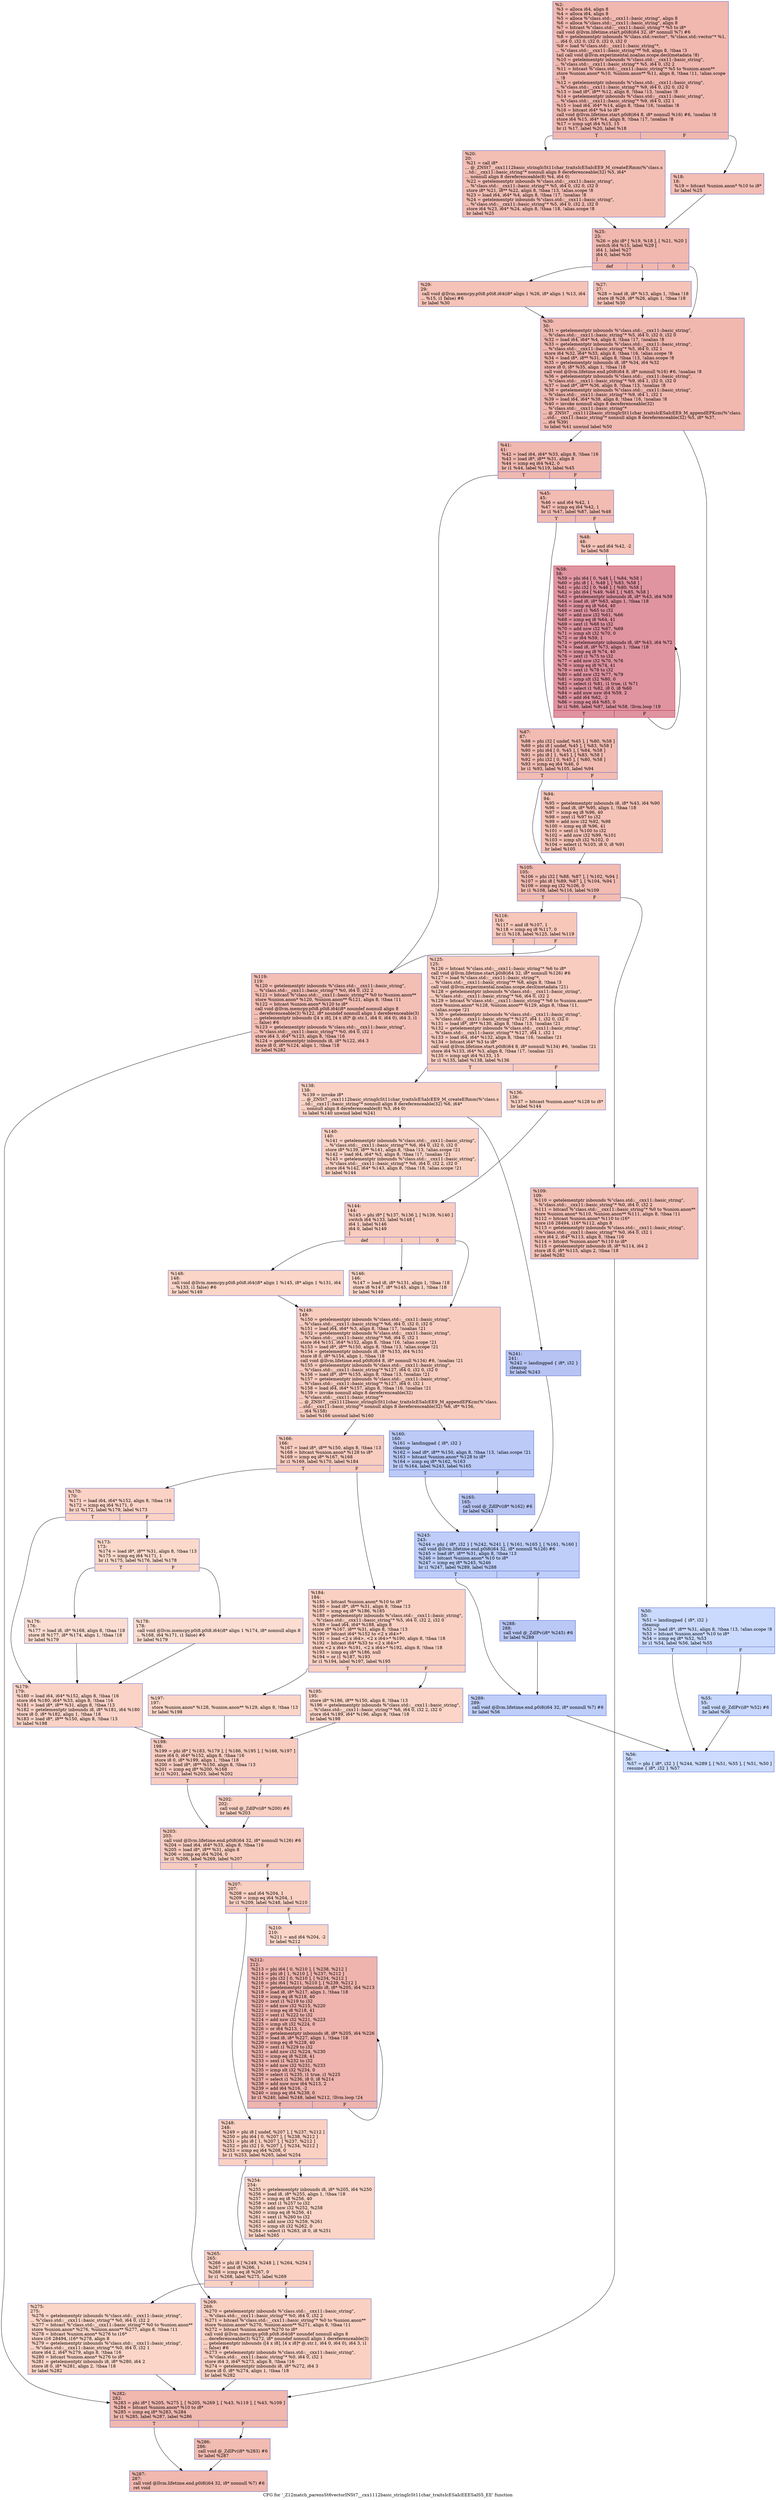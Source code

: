 digraph "CFG for '_Z12match_parensSt6vectorINSt7__cxx1112basic_stringIcSt11char_traitsIcESaIcEEESaIS5_EE' function" {
	label="CFG for '_Z12match_parensSt6vectorINSt7__cxx1112basic_stringIcSt11char_traitsIcESaIcEEESaIS5_EE' function";

	Node0x561e951bf5a0 [shape=record,color="#3d50c3ff", style=filled, fillcolor="#dc5d4a70",label="{%2:\l  %3 = alloca i64, align 8\l  %4 = alloca i64, align 8\l  %5 = alloca %\"class.std::__cxx11::basic_string\", align 8\l  %6 = alloca %\"class.std::__cxx11::basic_string\", align 8\l  %7 = bitcast %\"class.std::__cxx11::basic_string\"* %5 to i8*\l  call void @llvm.lifetime.start.p0i8(i64 32, i8* nonnull %7) #6\l  %8 = getelementptr inbounds %\"class.std::vector\", %\"class.std::vector\"* %1,\l... i64 0, i32 0, i32 0, i32 0, i32 0\l  %9 = load %\"class.std::__cxx11::basic_string\"*,\l... %\"class.std::__cxx11::basic_string\"** %8, align 8, !tbaa !3\l  tail call void @llvm.experimental.noalias.scope.decl(metadata !8)\l  %10 = getelementptr inbounds %\"class.std::__cxx11::basic_string\",\l... %\"class.std::__cxx11::basic_string\"* %5, i64 0, i32 2\l  %11 = bitcast %\"class.std::__cxx11::basic_string\"* %5 to %union.anon**\l  store %union.anon* %10, %union.anon** %11, align 8, !tbaa !11, !alias.scope\l... !8\l  %12 = getelementptr inbounds %\"class.std::__cxx11::basic_string\",\l... %\"class.std::__cxx11::basic_string\"* %9, i64 0, i32 0, i32 0\l  %13 = load i8*, i8** %12, align 8, !tbaa !13, !noalias !8\l  %14 = getelementptr inbounds %\"class.std::__cxx11::basic_string\",\l... %\"class.std::__cxx11::basic_string\"* %9, i64 0, i32 1\l  %15 = load i64, i64* %14, align 8, !tbaa !16, !noalias !8\l  %16 = bitcast i64* %4 to i8*\l  call void @llvm.lifetime.start.p0i8(i64 8, i8* nonnull %16) #6, !noalias !8\l  store i64 %15, i64* %4, align 8, !tbaa !17, !noalias !8\l  %17 = icmp ugt i64 %15, 15\l  br i1 %17, label %20, label %18\l|{<s0>T|<s1>F}}"];
	Node0x561e951bf5a0:s0 -> Node0x561e951c2800;
	Node0x561e951bf5a0:s1 -> Node0x561e951c2890;
	Node0x561e951c2890 [shape=record,color="#3d50c3ff", style=filled, fillcolor="#e36c5570",label="{%18:\l18:                                               \l  %19 = bitcast %union.anon* %10 to i8*\l  br label %25\l}"];
	Node0x561e951c2890 -> Node0x561e951c2a40;
	Node0x561e951c2800 [shape=record,color="#3d50c3ff", style=filled, fillcolor="#e36c5570",label="{%20:\l20:                                               \l  %21 = call i8*\l... @_ZNSt7__cxx1112basic_stringIcSt11char_traitsIcESaIcEE9_M_createERmm(%\"class.s\l...td::__cxx11::basic_string\"* nonnull align 8 dereferenceable(32) %5, i64*\l... nonnull align 8 dereferenceable(8) %4, i64 0)\l  %22 = getelementptr inbounds %\"class.std::__cxx11::basic_string\",\l... %\"class.std::__cxx11::basic_string\"* %5, i64 0, i32 0, i32 0\l  store i8* %21, i8** %22, align 8, !tbaa !13, !alias.scope !8\l  %23 = load i64, i64* %4, align 8, !tbaa !17, !noalias !8\l  %24 = getelementptr inbounds %\"class.std::__cxx11::basic_string\",\l... %\"class.std::__cxx11::basic_string\"* %5, i64 0, i32 2, i32 0\l  store i64 %23, i64* %24, align 8, !tbaa !18, !alias.scope !8\l  br label %25\l}"];
	Node0x561e951c2800 -> Node0x561e951c2a40;
	Node0x561e951c2a40 [shape=record,color="#3d50c3ff", style=filled, fillcolor="#dc5d4a70",label="{%25:\l25:                                               \l  %26 = phi i8* [ %19, %18 ], [ %21, %20 ]\l  switch i64 %15, label %29 [\l    i64 1, label %27\l    i64 0, label %30\l  ]\l|{<s0>def|<s1>1|<s2>0}}"];
	Node0x561e951c2a40:s0 -> Node0x561e951c3da0;
	Node0x561e951c2a40:s1 -> Node0x561e951c3e20;
	Node0x561e951c2a40:s2 -> Node0x561e951c3eb0;
	Node0x561e951c3e20 [shape=record,color="#3d50c3ff", style=filled, fillcolor="#e8765c70",label="{%27:\l27:                                               \l  %28 = load i8, i8* %13, align 1, !tbaa !18\l  store i8 %28, i8* %26, align 1, !tbaa !18\l  br label %30\l}"];
	Node0x561e951c3e20 -> Node0x561e951c3eb0;
	Node0x561e951c3da0 [shape=record,color="#3d50c3ff", style=filled, fillcolor="#e8765c70",label="{%29:\l29:                                               \l  call void @llvm.memcpy.p0i8.p0i8.i64(i8* align 1 %26, i8* align 1 %13, i64\l... %15, i1 false) #6\l  br label %30\l}"];
	Node0x561e951c3da0 -> Node0x561e951c3eb0;
	Node0x561e951c3eb0 [shape=record,color="#3d50c3ff", style=filled, fillcolor="#dc5d4a70",label="{%30:\l30:                                               \l  %31 = getelementptr inbounds %\"class.std::__cxx11::basic_string\",\l... %\"class.std::__cxx11::basic_string\"* %5, i64 0, i32 0, i32 0\l  %32 = load i64, i64* %4, align 8, !tbaa !17, !noalias !8\l  %33 = getelementptr inbounds %\"class.std::__cxx11::basic_string\",\l... %\"class.std::__cxx11::basic_string\"* %5, i64 0, i32 1\l  store i64 %32, i64* %33, align 8, !tbaa !16, !alias.scope !8\l  %34 = load i8*, i8** %31, align 8, !tbaa !13, !alias.scope !8\l  %35 = getelementptr inbounds i8, i8* %34, i64 %32\l  store i8 0, i8* %35, align 1, !tbaa !18\l  call void @llvm.lifetime.end.p0i8(i64 8, i8* nonnull %16) #6, !noalias !8\l  %36 = getelementptr inbounds %\"class.std::__cxx11::basic_string\",\l... %\"class.std::__cxx11::basic_string\"* %9, i64 1, i32 0, i32 0\l  %37 = load i8*, i8** %36, align 8, !tbaa !13, !noalias !8\l  %38 = getelementptr inbounds %\"class.std::__cxx11::basic_string\",\l... %\"class.std::__cxx11::basic_string\"* %9, i64 1, i32 1\l  %39 = load i64, i64* %38, align 8, !tbaa !16, !noalias !8\l  %40 = invoke nonnull align 8 dereferenceable(32)\l... %\"class.std::__cxx11::basic_string\"*\l... @_ZNSt7__cxx1112basic_stringIcSt11char_traitsIcESaIcEE9_M_appendEPKcm(%\"class.\l...std::__cxx11::basic_string\"* nonnull align 8 dereferenceable(32) %5, i8* %37,\l... i64 %39)\l          to label %41 unwind label %50\l}"];
	Node0x561e951c3eb0 -> Node0x561e951c5e00;
	Node0x561e951c3eb0 -> Node0x561e951c5e90;
	Node0x561e951c5e00 [shape=record,color="#3d50c3ff", style=filled, fillcolor="#dc5d4a70",label="{%41:\l41:                                               \l  %42 = load i64, i64* %33, align 8, !tbaa !16\l  %43 = load i8*, i8** %31, align 8\l  %44 = icmp eq i64 %42, 0\l  br i1 %44, label %119, label %45\l|{<s0>T|<s1>F}}"];
	Node0x561e951c5e00:s0 -> Node0x561e951c5db0;
	Node0x561e951c5e00:s1 -> Node0x561e951c6360;
	Node0x561e951c6360 [shape=record,color="#3d50c3ff", style=filled, fillcolor="#e1675170",label="{%45:\l45:                                               \l  %46 = and i64 %42, 1\l  %47 = icmp eq i64 %42, 1\l  br i1 %47, label %87, label %48\l|{<s0>T|<s1>F}}"];
	Node0x561e951c6360:s0 -> Node0x561e951c65c0;
	Node0x561e951c6360:s1 -> Node0x561e951c6610;
	Node0x561e951c6610 [shape=record,color="#3d50c3ff", style=filled, fillcolor="#e8765c70",label="{%48:\l48:                                               \l  %49 = and i64 %42, -2\l  br label %58\l}"];
	Node0x561e951c6610 -> Node0x561e951c6810;
	Node0x561e951c5e90 [shape=record,color="#3d50c3ff", style=filled, fillcolor="#88abfd70",label="{%50:\l50:                                               \l  %51 = landingpad \{ i8*, i32 \}\l          cleanup\l  %52 = load i8*, i8** %31, align 8, !tbaa !13, !alias.scope !8\l  %53 = bitcast %union.anon* %10 to i8*\l  %54 = icmp eq i8* %52, %53\l  br i1 %54, label %56, label %55\l|{<s0>T|<s1>F}}"];
	Node0x561e951c5e90:s0 -> Node0x561e951c6ca0;
	Node0x561e951c5e90:s1 -> Node0x561e951c6d30;
	Node0x561e951c6d30 [shape=record,color="#3d50c3ff", style=filled, fillcolor="#81a4fb70",label="{%55:\l55:                                               \l  call void @_ZdlPv(i8* %52) #6\l  br label %56\l}"];
	Node0x561e951c6d30 -> Node0x561e951c6ca0;
	Node0x561e951c6ca0 [shape=record,color="#3d50c3ff", style=filled, fillcolor="#8caffe70",label="{%56:\l56:                                               \l  %57 = phi \{ i8*, i32 \} [ %244, %289 ], [ %51, %55 ], [ %51, %50 ]\l  resume \{ i8*, i32 \} %57\l}"];
	Node0x561e951c6810 [shape=record,color="#b70d28ff", style=filled, fillcolor="#b70d2870",label="{%58:\l58:                                               \l  %59 = phi i64 [ 0, %48 ], [ %84, %58 ]\l  %60 = phi i8 [ 1, %48 ], [ %83, %58 ]\l  %61 = phi i32 [ 0, %48 ], [ %80, %58 ]\l  %62 = phi i64 [ %49, %48 ], [ %85, %58 ]\l  %63 = getelementptr inbounds i8, i8* %43, i64 %59\l  %64 = load i8, i8* %63, align 1, !tbaa !18\l  %65 = icmp eq i8 %64, 40\l  %66 = zext i1 %65 to i32\l  %67 = add nsw i32 %61, %66\l  %68 = icmp eq i8 %64, 41\l  %69 = sext i1 %68 to i32\l  %70 = add nsw i32 %67, %69\l  %71 = icmp slt i32 %70, 0\l  %72 = or i64 %59, 1\l  %73 = getelementptr inbounds i8, i8* %43, i64 %72\l  %74 = load i8, i8* %73, align 1, !tbaa !18\l  %75 = icmp eq i8 %74, 40\l  %76 = zext i1 %75 to i32\l  %77 = add nsw i32 %70, %76\l  %78 = icmp eq i8 %74, 41\l  %79 = sext i1 %78 to i32\l  %80 = add nsw i32 %77, %79\l  %81 = icmp slt i32 %80, 0\l  %82 = select i1 %81, i1 true, i1 %71\l  %83 = select i1 %82, i8 0, i8 %60\l  %84 = add nuw nsw i64 %59, 2\l  %85 = add i64 %62, -2\l  %86 = icmp eq i64 %85, 0\l  br i1 %86, label %87, label %58, !llvm.loop !19\l|{<s0>T|<s1>F}}"];
	Node0x561e951c6810:s0 -> Node0x561e951c65c0;
	Node0x561e951c6810:s1 -> Node0x561e951c6810;
	Node0x561e951c65c0 [shape=record,color="#3d50c3ff", style=filled, fillcolor="#e1675170",label="{%87:\l87:                                               \l  %88 = phi i32 [ undef, %45 ], [ %80, %58 ]\l  %89 = phi i8 [ undef, %45 ], [ %83, %58 ]\l  %90 = phi i64 [ 0, %45 ], [ %84, %58 ]\l  %91 = phi i8 [ 1, %45 ], [ %83, %58 ]\l  %92 = phi i32 [ 0, %45 ], [ %80, %58 ]\l  %93 = icmp eq i64 %46, 0\l  br i1 %93, label %105, label %94\l|{<s0>T|<s1>F}}"];
	Node0x561e951c65c0:s0 -> Node0x561e951c9250;
	Node0x561e951c65c0:s1 -> Node0x561e951c92a0;
	Node0x561e951c92a0 [shape=record,color="#3d50c3ff", style=filled, fillcolor="#e8765c70",label="{%94:\l94:                                               \l  %95 = getelementptr inbounds i8, i8* %43, i64 %90\l  %96 = load i8, i8* %95, align 1, !tbaa !18\l  %97 = icmp eq i8 %96, 40\l  %98 = zext i1 %97 to i32\l  %99 = add nsw i32 %92, %98\l  %100 = icmp eq i8 %96, 41\l  %101 = sext i1 %100 to i32\l  %102 = add nsw i32 %99, %101\l  %103 = icmp slt i32 %102, 0\l  %104 = select i1 %103, i8 0, i8 %91\l  br label %105\l}"];
	Node0x561e951c92a0 -> Node0x561e951c9250;
	Node0x561e951c9250 [shape=record,color="#3d50c3ff", style=filled, fillcolor="#e1675170",label="{%105:\l105:                                              \l  %106 = phi i32 [ %88, %87 ], [ %102, %94 ]\l  %107 = phi i8 [ %89, %87 ], [ %104, %94 ]\l  %108 = icmp eq i32 %106, 0\l  br i1 %108, label %116, label %109\l|{<s0>T|<s1>F}}"];
	Node0x561e951c9250:s0 -> Node0x561e951c9b70;
	Node0x561e951c9250:s1 -> Node0x561e951c9bc0;
	Node0x561e951c9bc0 [shape=record,color="#3d50c3ff", style=filled, fillcolor="#e5705870",label="{%109:\l109:                                              \l  %110 = getelementptr inbounds %\"class.std::__cxx11::basic_string\",\l... %\"class.std::__cxx11::basic_string\"* %0, i64 0, i32 2\l  %111 = bitcast %\"class.std::__cxx11::basic_string\"* %0 to %union.anon**\l  store %union.anon* %110, %union.anon** %111, align 8, !tbaa !11\l  %112 = bitcast %union.anon* %110 to i16*\l  store i16 28494, i16* %112, align 8\l  %113 = getelementptr inbounds %\"class.std::__cxx11::basic_string\",\l... %\"class.std::__cxx11::basic_string\"* %0, i64 0, i32 1\l  store i64 2, i64* %113, align 8, !tbaa !16\l  %114 = bitcast %union.anon* %110 to i8*\l  %115 = getelementptr inbounds i8, i8* %114, i64 2\l  store i8 0, i8* %115, align 2, !tbaa !18\l  br label %282\l}"];
	Node0x561e951c9bc0 -> Node0x561e951ca880;
	Node0x561e951c9b70 [shape=record,color="#3d50c3ff", style=filled, fillcolor="#ec7f6370",label="{%116:\l116:                                              \l  %117 = and i8 %107, 1\l  %118 = icmp eq i8 %117, 0\l  br i1 %118, label %125, label %119\l|{<s0>T|<s1>F}}"];
	Node0x561e951c9b70:s0 -> Node0x561e951caa60;
	Node0x561e951c9b70:s1 -> Node0x561e951c5db0;
	Node0x561e951c5db0 [shape=record,color="#3d50c3ff", style=filled, fillcolor="#e36c5570",label="{%119:\l119:                                              \l  %120 = getelementptr inbounds %\"class.std::__cxx11::basic_string\",\l... %\"class.std::__cxx11::basic_string\"* %0, i64 0, i32 2\l  %121 = bitcast %\"class.std::__cxx11::basic_string\"* %0 to %union.anon**\l  store %union.anon* %120, %union.anon** %121, align 8, !tbaa !11\l  %122 = bitcast %union.anon* %120 to i8*\l  call void @llvm.memcpy.p0i8.p0i8.i64(i8* noundef nonnull align 8\l... dereferenceable(3) %122, i8* noundef nonnull align 1 dereferenceable(3)\l... getelementptr inbounds ([4 x i8], [4 x i8]* @.str.1, i64 0, i64 0), i64 3, i1\l... false) #6\l  %123 = getelementptr inbounds %\"class.std::__cxx11::basic_string\",\l... %\"class.std::__cxx11::basic_string\"* %0, i64 0, i32 1\l  store i64 3, i64* %123, align 8, !tbaa !16\l  %124 = getelementptr inbounds i8, i8* %122, i64 3\l  store i8 0, i8* %124, align 1, !tbaa !18\l  br label %282\l}"];
	Node0x561e951c5db0 -> Node0x561e951ca880;
	Node0x561e951caa60 [shape=record,color="#3d50c3ff", style=filled, fillcolor="#f08b6e70",label="{%125:\l125:                                              \l  %126 = bitcast %\"class.std::__cxx11::basic_string\"* %6 to i8*\l  call void @llvm.lifetime.start.p0i8(i64 32, i8* nonnull %126) #6\l  %127 = load %\"class.std::__cxx11::basic_string\"*,\l... %\"class.std::__cxx11::basic_string\"** %8, align 8, !tbaa !3\l  call void @llvm.experimental.noalias.scope.decl(metadata !21)\l  %128 = getelementptr inbounds %\"class.std::__cxx11::basic_string\",\l... %\"class.std::__cxx11::basic_string\"* %6, i64 0, i32 2\l  %129 = bitcast %\"class.std::__cxx11::basic_string\"* %6 to %union.anon**\l  store %union.anon* %128, %union.anon** %129, align 8, !tbaa !11,\l... !alias.scope !21\l  %130 = getelementptr inbounds %\"class.std::__cxx11::basic_string\",\l... %\"class.std::__cxx11::basic_string\"* %127, i64 1, i32 0, i32 0\l  %131 = load i8*, i8** %130, align 8, !tbaa !13, !noalias !21\l  %132 = getelementptr inbounds %\"class.std::__cxx11::basic_string\",\l... %\"class.std::__cxx11::basic_string\"* %127, i64 1, i32 1\l  %133 = load i64, i64* %132, align 8, !tbaa !16, !noalias !21\l  %134 = bitcast i64* %3 to i8*\l  call void @llvm.lifetime.start.p0i8(i64 8, i8* nonnull %134) #6, !noalias !21\l  store i64 %133, i64* %3, align 8, !tbaa !17, !noalias !21\l  %135 = icmp ugt i64 %133, 15\l  br i1 %135, label %138, label %136\l|{<s0>T|<s1>F}}"];
	Node0x561e951caa60:s0 -> Node0x561e951cd3a0;
	Node0x561e951caa60:s1 -> Node0x561e951cd430;
	Node0x561e951cd430 [shape=record,color="#3d50c3ff", style=filled, fillcolor="#f4987a70",label="{%136:\l136:                                              \l  %137 = bitcast %union.anon* %128 to i8*\l  br label %144\l}"];
	Node0x561e951cd430 -> Node0x561e951cd5e0;
	Node0x561e951cd3a0 [shape=record,color="#3d50c3ff", style=filled, fillcolor="#f4987a70",label="{%138:\l138:                                              \l  %139 = invoke i8*\l... @_ZNSt7__cxx1112basic_stringIcSt11char_traitsIcESaIcEE9_M_createERmm(%\"class.s\l...td::__cxx11::basic_string\"* nonnull align 8 dereferenceable(32) %6, i64*\l... nonnull align 8 dereferenceable(8) %3, i64 0)\l          to label %140 unwind label %241\l}"];
	Node0x561e951cd3a0 -> Node0x561e951cd6f0;
	Node0x561e951cd3a0 -> Node0x561e951cd740;
	Node0x561e951cd6f0 [shape=record,color="#3d50c3ff", style=filled, fillcolor="#f4987a70",label="{%140:\l140:                                              \l  %141 = getelementptr inbounds %\"class.std::__cxx11::basic_string\",\l... %\"class.std::__cxx11::basic_string\"* %6, i64 0, i32 0, i32 0\l  store i8* %139, i8** %141, align 8, !tbaa !13, !alias.scope !21\l  %142 = load i64, i64* %3, align 8, !tbaa !17, !noalias !21\l  %143 = getelementptr inbounds %\"class.std::__cxx11::basic_string\",\l... %\"class.std::__cxx11::basic_string\"* %6, i64 0, i32 2, i32 0\l  store i64 %142, i64* %143, align 8, !tbaa !18, !alias.scope !21\l  br label %144\l}"];
	Node0x561e951cd6f0 -> Node0x561e951cd5e0;
	Node0x561e951cd5e0 [shape=record,color="#3d50c3ff", style=filled, fillcolor="#f08b6e70",label="{%144:\l144:                                              \l  %145 = phi i8* [ %137, %136 ], [ %139, %140 ]\l  switch i64 %133, label %148 [\l    i64 1, label %146\l    i64 0, label %149\l  ]\l|{<s0>def|<s1>1|<s2>0}}"];
	Node0x561e951cd5e0:s0 -> Node0x561e951cdde0;
	Node0x561e951cd5e0:s1 -> Node0x561e951cde30;
	Node0x561e951cd5e0:s2 -> Node0x561e951cdec0;
	Node0x561e951cde30 [shape=record,color="#3d50c3ff", style=filled, fillcolor="#f5a08170",label="{%146:\l146:                                              \l  %147 = load i8, i8* %131, align 1, !tbaa !18\l  store i8 %147, i8* %145, align 1, !tbaa !18\l  br label %149\l}"];
	Node0x561e951cde30 -> Node0x561e951cdec0;
	Node0x561e951cdde0 [shape=record,color="#3d50c3ff", style=filled, fillcolor="#f5a08170",label="{%148:\l148:                                              \l  call void @llvm.memcpy.p0i8.p0i8.i64(i8* align 1 %145, i8* align 1 %131, i64\l... %133, i1 false) #6\l  br label %149\l}"];
	Node0x561e951cdde0 -> Node0x561e951cdec0;
	Node0x561e951cdec0 [shape=record,color="#3d50c3ff", style=filled, fillcolor="#f08b6e70",label="{%149:\l149:                                              \l  %150 = getelementptr inbounds %\"class.std::__cxx11::basic_string\",\l... %\"class.std::__cxx11::basic_string\"* %6, i64 0, i32 0, i32 0\l  %151 = load i64, i64* %3, align 8, !tbaa !17, !noalias !21\l  %152 = getelementptr inbounds %\"class.std::__cxx11::basic_string\",\l... %\"class.std::__cxx11::basic_string\"* %6, i64 0, i32 1\l  store i64 %151, i64* %152, align 8, !tbaa !16, !alias.scope !21\l  %153 = load i8*, i8** %150, align 8, !tbaa !13, !alias.scope !21\l  %154 = getelementptr inbounds i8, i8* %153, i64 %151\l  store i8 0, i8* %154, align 1, !tbaa !18\l  call void @llvm.lifetime.end.p0i8(i64 8, i8* nonnull %134) #6, !noalias !21\l  %155 = getelementptr inbounds %\"class.std::__cxx11::basic_string\",\l... %\"class.std::__cxx11::basic_string\"* %127, i64 0, i32 0, i32 0\l  %156 = load i8*, i8** %155, align 8, !tbaa !13, !noalias !21\l  %157 = getelementptr inbounds %\"class.std::__cxx11::basic_string\",\l... %\"class.std::__cxx11::basic_string\"* %127, i64 0, i32 1\l  %158 = load i64, i64* %157, align 8, !tbaa !16, !noalias !21\l  %159 = invoke nonnull align 8 dereferenceable(32)\l... %\"class.std::__cxx11::basic_string\"*\l... @_ZNSt7__cxx1112basic_stringIcSt11char_traitsIcESaIcEE9_M_appendEPKcm(%\"class.\l...std::__cxx11::basic_string\"* nonnull align 8 dereferenceable(32) %6, i8* %156,\l... i64 %158)\l          to label %166 unwind label %160\l}"];
	Node0x561e951cdec0 -> Node0x561e951c0550;
	Node0x561e951cdec0 -> Node0x561e951c05e0;
	Node0x561e951c05e0 [shape=record,color="#3d50c3ff", style=filled, fillcolor="#6687ed70",label="{%160:\l160:                                              \l  %161 = landingpad \{ i8*, i32 \}\l          cleanup\l  %162 = load i8*, i8** %150, align 8, !tbaa !13, !alias.scope !21\l  %163 = bitcast %union.anon* %128 to i8*\l  %164 = icmp eq i8* %162, %163\l  br i1 %164, label %243, label %165\l|{<s0>T|<s1>F}}"];
	Node0x561e951c05e0:s0 -> Node0x561e951c0950;
	Node0x561e951c05e0:s1 -> Node0x561e951c09e0;
	Node0x561e951c09e0 [shape=record,color="#3d50c3ff", style=filled, fillcolor="#5b7ae570",label="{%165:\l165:                                              \l  call void @_ZdlPv(i8* %162) #6\l  br label %243\l}"];
	Node0x561e951c09e0 -> Node0x561e951c0950;
	Node0x561e951c0550 [shape=record,color="#3d50c3ff", style=filled, fillcolor="#f08b6e70",label="{%166:\l166:                                              \l  %167 = load i8*, i8** %150, align 8, !tbaa !13\l  %168 = bitcast %union.anon* %128 to i8*\l  %169 = icmp eq i8* %167, %168\l  br i1 %169, label %170, label %184\l|{<s0>T|<s1>F}}"];
	Node0x561e951c0550:s0 -> Node0x561e951c0e10;
	Node0x561e951c0550:s1 -> Node0x561e951c0e60;
	Node0x561e951c0e10 [shape=record,color="#3d50c3ff", style=filled, fillcolor="#f59c7d70",label="{%170:\l170:                                              \l  %171 = load i64, i64* %152, align 8, !tbaa !16\l  %172 = icmp eq i64 %171, 0\l  br i1 %172, label %179, label %173\l|{<s0>T|<s1>F}}"];
	Node0x561e951c0e10:s0 -> Node0x561e951d01b0;
	Node0x561e951c0e10:s1 -> Node0x561e951d0200;
	Node0x561e951d0200 [shape=record,color="#3d50c3ff", style=filled, fillcolor="#f7a88970",label="{%173:\l173:                                              \l  %174 = load i8*, i8** %31, align 8, !tbaa !13\l  %175 = icmp eq i64 %171, 1\l  br i1 %175, label %176, label %178\l|{<s0>T|<s1>F}}"];
	Node0x561e951d0200:s0 -> Node0x561e951d0440;
	Node0x561e951d0200:s1 -> Node0x561e951d0490;
	Node0x561e951d0440 [shape=record,color="#3d50c3ff", style=filled, fillcolor="#f7b39670",label="{%176:\l176:                                              \l  %177 = load i8, i8* %168, align 8, !tbaa !18\l  store i8 %177, i8* %174, align 1, !tbaa !18\l  br label %179\l}"];
	Node0x561e951d0440 -> Node0x561e951d01b0;
	Node0x561e951d0490 [shape=record,color="#3d50c3ff", style=filled, fillcolor="#f7b39670",label="{%178:\l178:                                              \l  call void @llvm.memcpy.p0i8.p0i8.i64(i8* align 1 %174, i8* nonnull align 8\l... %168, i64 %171, i1 false) #6\l  br label %179\l}"];
	Node0x561e951d0490 -> Node0x561e951d01b0;
	Node0x561e951d01b0 [shape=record,color="#3d50c3ff", style=filled, fillcolor="#f59c7d70",label="{%179:\l179:                                              \l  %180 = load i64, i64* %152, align 8, !tbaa !16\l  store i64 %180, i64* %33, align 8, !tbaa !16\l  %181 = load i8*, i8** %31, align 8, !tbaa !13\l  %182 = getelementptr inbounds i8, i8* %181, i64 %180\l  store i8 0, i8* %182, align 1, !tbaa !18\l  %183 = load i8*, i8** %150, align 8, !tbaa !13\l  br label %198\l}"];
	Node0x561e951d01b0 -> Node0x561e951d0c80;
	Node0x561e951c0e60 [shape=record,color="#3d50c3ff", style=filled, fillcolor="#f3947570",label="{%184:\l184:                                              \l  %185 = bitcast %union.anon* %10 to i8*\l  %186 = load i8*, i8** %31, align 8, !tbaa !13\l  %187 = icmp eq i8* %186, %185\l  %188 = getelementptr inbounds %\"class.std::__cxx11::basic_string\",\l... %\"class.std::__cxx11::basic_string\"* %5, i64 0, i32 2, i32 0\l  %189 = load i64, i64* %188, align 8\l  store i8* %167, i8** %31, align 8, !tbaa !13\l  %190 = bitcast i64* %152 to \<2 x i64\>*\l  %191 = load \<2 x i64\>, \<2 x i64\>* %190, align 8, !tbaa !18\l  %192 = bitcast i64* %33 to \<2 x i64\>*\l  store \<2 x i64\> %191, \<2 x i64\>* %192, align 8, !tbaa !18\l  %193 = icmp eq i8* %186, null\l  %194 = or i1 %187, %193\l  br i1 %194, label %197, label %195\l|{<s0>T|<s1>F}}"];
	Node0x561e951c0e60:s0 -> Node0x561e951d19a0;
	Node0x561e951c0e60:s1 -> Node0x561e951d19f0;
	Node0x561e951d19f0 [shape=record,color="#3d50c3ff", style=filled, fillcolor="#f5a08170",label="{%195:\l195:                                              \l  store i8* %186, i8** %150, align 8, !tbaa !13\l  %196 = getelementptr inbounds %\"class.std::__cxx11::basic_string\",\l... %\"class.std::__cxx11::basic_string\"* %6, i64 0, i32 2, i32 0\l  store i64 %189, i64* %196, align 8, !tbaa !18\l  br label %198\l}"];
	Node0x561e951d19f0 -> Node0x561e951d0c80;
	Node0x561e951d19a0 [shape=record,color="#3d50c3ff", style=filled, fillcolor="#f5a08170",label="{%197:\l197:                                              \l  store %union.anon* %128, %union.anon** %129, align 8, !tbaa !13\l  br label %198\l}"];
	Node0x561e951d19a0 -> Node0x561e951d0c80;
	Node0x561e951d0c80 [shape=record,color="#3d50c3ff", style=filled, fillcolor="#f08b6e70",label="{%198:\l198:                                              \l  %199 = phi i8* [ %183, %179 ], [ %186, %195 ], [ %168, %197 ]\l  store i64 0, i64* %152, align 8, !tbaa !16\l  store i8 0, i8* %199, align 1, !tbaa !18\l  %200 = load i8*, i8** %150, align 8, !tbaa !13\l  %201 = icmp eq i8* %200, %168\l  br i1 %201, label %203, label %202\l|{<s0>T|<s1>F}}"];
	Node0x561e951d0c80:s0 -> Node0x561e951d2150;
	Node0x561e951d0c80:s1 -> Node0x561e951d21a0;
	Node0x561e951d21a0 [shape=record,color="#3d50c3ff", style=filled, fillcolor="#f3947570",label="{%202:\l202:                                              \l  call void @_ZdlPv(i8* %200) #6\l  br label %203\l}"];
	Node0x561e951d21a0 -> Node0x561e951d2150;
	Node0x561e951d2150 [shape=record,color="#3d50c3ff", style=filled, fillcolor="#f08b6e70",label="{%203:\l203:                                              \l  call void @llvm.lifetime.end.p0i8(i64 32, i8* nonnull %126) #6\l  %204 = load i64, i64* %33, align 8, !tbaa !16\l  %205 = load i8*, i8** %31, align 8\l  %206 = icmp eq i64 %204, 0\l  br i1 %206, label %269, label %207\l|{<s0>T|<s1>F}}"];
	Node0x561e951d2150:s0 -> Node0x561e951d26e0;
	Node0x561e951d2150:s1 -> Node0x561e951d2730;
	Node0x561e951d2730 [shape=record,color="#3d50c3ff", style=filled, fillcolor="#f3947570",label="{%207:\l207:                                              \l  %208 = and i64 %204, 1\l  %209 = icmp eq i64 %204, 1\l  br i1 %209, label %248, label %210\l|{<s0>T|<s1>F}}"];
	Node0x561e951d2730:s0 -> Node0x561e951d2950;
	Node0x561e951d2730:s1 -> Node0x561e951d29a0;
	Node0x561e951d29a0 [shape=record,color="#3d50c3ff", style=filled, fillcolor="#f5a08170",label="{%210:\l210:                                              \l  %211 = and i64 %204, -2\l  br label %212\l}"];
	Node0x561e951d29a0 -> Node0x561e951d2b30;
	Node0x561e951d2b30 [shape=record,color="#3d50c3ff", style=filled, fillcolor="#d8564670",label="{%212:\l212:                                              \l  %213 = phi i64 [ 0, %210 ], [ %238, %212 ]\l  %214 = phi i8 [ 1, %210 ], [ %237, %212 ]\l  %215 = phi i32 [ 0, %210 ], [ %234, %212 ]\l  %216 = phi i64 [ %211, %210 ], [ %239, %212 ]\l  %217 = getelementptr inbounds i8, i8* %205, i64 %213\l  %218 = load i8, i8* %217, align 1, !tbaa !18\l  %219 = icmp eq i8 %218, 40\l  %220 = zext i1 %219 to i32\l  %221 = add nsw i32 %215, %220\l  %222 = icmp eq i8 %218, 41\l  %223 = sext i1 %222 to i32\l  %224 = add nsw i32 %221, %223\l  %225 = icmp slt i32 %224, 0\l  %226 = or i64 %213, 1\l  %227 = getelementptr inbounds i8, i8* %205, i64 %226\l  %228 = load i8, i8* %227, align 1, !tbaa !18\l  %229 = icmp eq i8 %228, 40\l  %230 = zext i1 %229 to i32\l  %231 = add nsw i32 %224, %230\l  %232 = icmp eq i8 %228, 41\l  %233 = sext i1 %232 to i32\l  %234 = add nsw i32 %231, %233\l  %235 = icmp slt i32 %234, 0\l  %236 = select i1 %235, i1 true, i1 %225\l  %237 = select i1 %236, i8 0, i8 %214\l  %238 = add nuw nsw i64 %213, 2\l  %239 = add i64 %216, -2\l  %240 = icmp eq i64 %239, 0\l  br i1 %240, label %248, label %212, !llvm.loop !24\l|{<s0>T|<s1>F}}"];
	Node0x561e951d2b30:s0 -> Node0x561e951d2950;
	Node0x561e951d2b30:s1 -> Node0x561e951d2b30;
	Node0x561e951cd740 [shape=record,color="#3d50c3ff", style=filled, fillcolor="#5b7ae570",label="{%241:\l241:                                              \l  %242 = landingpad \{ i8*, i32 \}\l          cleanup\l  br label %243\l}"];
	Node0x561e951cd740 -> Node0x561e951c0950;
	Node0x561e951c0950 [shape=record,color="#3d50c3ff", style=filled, fillcolor="#6c8ff170",label="{%243:\l243:                                              \l  %244 = phi \{ i8*, i32 \} [ %242, %241 ], [ %161, %165 ], [ %161, %160 ]\l  call void @llvm.lifetime.end.p0i8(i64 32, i8* nonnull %126) #6\l  %245 = load i8*, i8** %31, align 8, !tbaa !13\l  %246 = bitcast %union.anon* %10 to i8*\l  %247 = icmp eq i8* %245, %246\l  br i1 %247, label %289, label %288\l|{<s0>T|<s1>F}}"];
	Node0x561e951c0950:s0 -> Node0x561e951c7140;
	Node0x561e951c0950:s1 -> Node0x561e951d4250;
	Node0x561e951d2950 [shape=record,color="#3d50c3ff", style=filled, fillcolor="#f3947570",label="{%248:\l248:                                              \l  %249 = phi i8 [ undef, %207 ], [ %237, %212 ]\l  %250 = phi i64 [ 0, %207 ], [ %238, %212 ]\l  %251 = phi i8 [ 1, %207 ], [ %237, %212 ]\l  %252 = phi i32 [ 0, %207 ], [ %234, %212 ]\l  %253 = icmp eq i64 %208, 0\l  br i1 %253, label %265, label %254\l|{<s0>T|<s1>F}}"];
	Node0x561e951d2950:s0 -> Node0x561e951d46a0;
	Node0x561e951d2950:s1 -> Node0x561e951d46f0;
	Node0x561e951d46f0 [shape=record,color="#3d50c3ff", style=filled, fillcolor="#f5a08170",label="{%254:\l254:                                              \l  %255 = getelementptr inbounds i8, i8* %205, i64 %250\l  %256 = load i8, i8* %255, align 1, !tbaa !18\l  %257 = icmp eq i8 %256, 40\l  %258 = zext i1 %257 to i32\l  %259 = add nsw i32 %252, %258\l  %260 = icmp eq i8 %256, 41\l  %261 = sext i1 %260 to i32\l  %262 = add nsw i32 %259, %261\l  %263 = icmp slt i32 %262, 0\l  %264 = select i1 %263, i8 0, i8 %251\l  br label %265\l}"];
	Node0x561e951d46f0 -> Node0x561e951d46a0;
	Node0x561e951d46a0 [shape=record,color="#3d50c3ff", style=filled, fillcolor="#f3947570",label="{%265:\l265:                                              \l  %266 = phi i8 [ %249, %248 ], [ %264, %254 ]\l  %267 = and i8 %266, 1\l  %268 = icmp eq i8 %267, 0\l  br i1 %268, label %275, label %269\l|{<s0>T|<s1>F}}"];
	Node0x561e951d46a0:s0 -> Node0x561e951cc500;
	Node0x561e951d46a0:s1 -> Node0x561e951d26e0;
	Node0x561e951d26e0 [shape=record,color="#3d50c3ff", style=filled, fillcolor="#f3947570",label="{%269:\l269:                                              \l  %270 = getelementptr inbounds %\"class.std::__cxx11::basic_string\",\l... %\"class.std::__cxx11::basic_string\"* %0, i64 0, i32 2\l  %271 = bitcast %\"class.std::__cxx11::basic_string\"* %0 to %union.anon**\l  store %union.anon* %270, %union.anon** %271, align 8, !tbaa !11\l  %272 = bitcast %union.anon* %270 to i8*\l  call void @llvm.memcpy.p0i8.p0i8.i64(i8* noundef nonnull align 8\l... dereferenceable(3) %272, i8* noundef nonnull align 1 dereferenceable(3)\l... getelementptr inbounds ([4 x i8], [4 x i8]* @.str.1, i64 0, i64 0), i64 3, i1\l... false) #6\l  %273 = getelementptr inbounds %\"class.std::__cxx11::basic_string\",\l... %\"class.std::__cxx11::basic_string\"* %0, i64 0, i32 1\l  store i64 3, i64* %273, align 8, !tbaa !16\l  %274 = getelementptr inbounds i8, i8* %272, i64 3\l  store i8 0, i8* %274, align 1, !tbaa !18\l  br label %282\l}"];
	Node0x561e951d26e0 -> Node0x561e951ca880;
	Node0x561e951cc500 [shape=record,color="#3d50c3ff", style=filled, fillcolor="#f5a08170",label="{%275:\l275:                                              \l  %276 = getelementptr inbounds %\"class.std::__cxx11::basic_string\",\l... %\"class.std::__cxx11::basic_string\"* %0, i64 0, i32 2\l  %277 = bitcast %\"class.std::__cxx11::basic_string\"* %0 to %union.anon**\l  store %union.anon* %276, %union.anon** %277, align 8, !tbaa !11\l  %278 = bitcast %union.anon* %276 to i16*\l  store i16 28494, i16* %278, align 8\l  %279 = getelementptr inbounds %\"class.std::__cxx11::basic_string\",\l... %\"class.std::__cxx11::basic_string\"* %0, i64 0, i32 1\l  store i64 2, i64* %279, align 8, !tbaa !16\l  %280 = bitcast %union.anon* %276 to i8*\l  %281 = getelementptr inbounds i8, i8* %280, i64 2\l  store i8 0, i8* %281, align 2, !tbaa !18\l  br label %282\l}"];
	Node0x561e951cc500 -> Node0x561e951ca880;
	Node0x561e951ca880 [shape=record,color="#3d50c3ff", style=filled, fillcolor="#dc5d4a70",label="{%282:\l282:                                              \l  %283 = phi i8* [ %205, %275 ], [ %205, %269 ], [ %43, %119 ], [ %43, %109 ]\l  %284 = bitcast %union.anon* %10 to i8*\l  %285 = icmp eq i8* %283, %284\l  br i1 %285, label %287, label %286\l|{<s0>T|<s1>F}}"];
	Node0x561e951ca880:s0 -> Node0x561e951d6750;
	Node0x561e951ca880:s1 -> Node0x561e951d67a0;
	Node0x561e951d67a0 [shape=record,color="#3d50c3ff", style=filled, fillcolor="#e1675170",label="{%286:\l286:                                              \l  call void @_ZdlPv(i8* %283) #6\l  br label %287\l}"];
	Node0x561e951d67a0 -> Node0x561e951d6750;
	Node0x561e951d6750 [shape=record,color="#3d50c3ff", style=filled, fillcolor="#dc5d4a70",label="{%287:\l287:                                              \l  call void @llvm.lifetime.end.p0i8(i64 32, i8* nonnull %7) #6\l  ret void\l}"];
	Node0x561e951d4250 [shape=record,color="#3d50c3ff", style=filled, fillcolor="#6282ea70",label="{%288:\l288:                                              \l  call void @_ZdlPv(i8* %245) #6\l  br label %289\l}"];
	Node0x561e951d4250 -> Node0x561e951c7140;
	Node0x561e951c7140 [shape=record,color="#3d50c3ff", style=filled, fillcolor="#6c8ff170",label="{%289:\l289:                                              \l  call void @llvm.lifetime.end.p0i8(i64 32, i8* nonnull %7) #6\l  br label %56\l}"];
	Node0x561e951c7140 -> Node0x561e951c6ca0;
}
